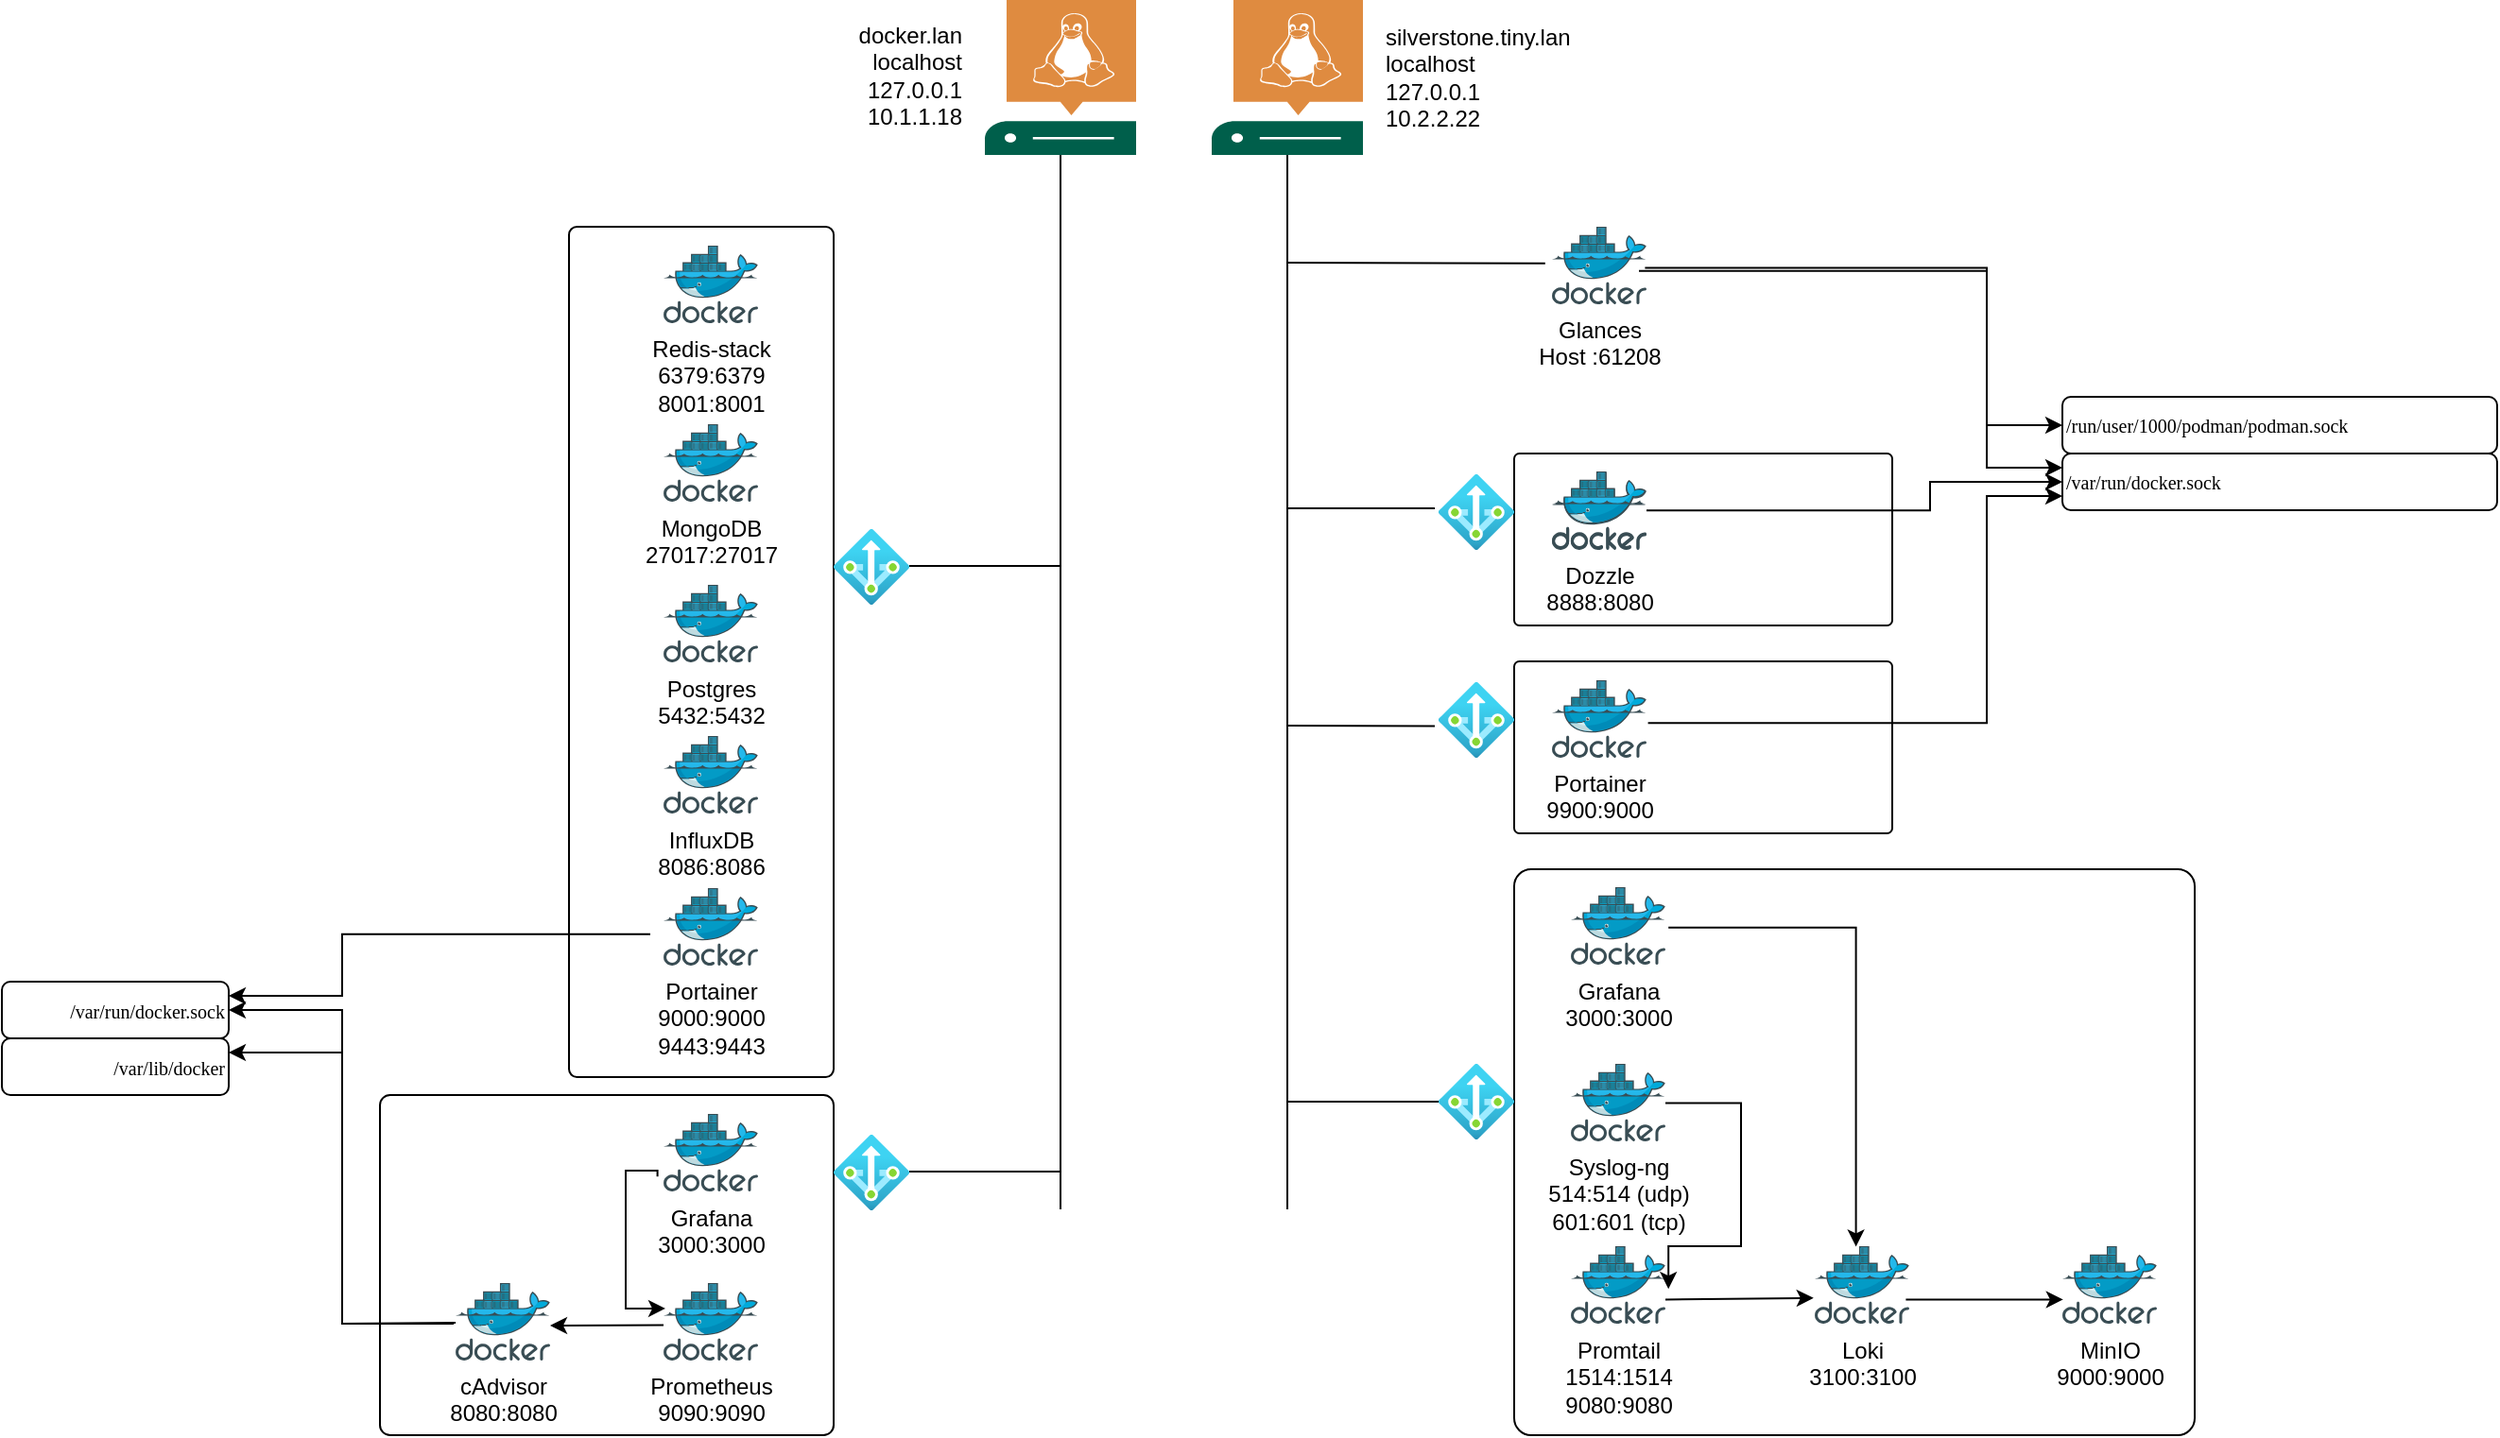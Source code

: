 <mxfile version="24.2.7" type="github">
  <diagram name="Page-1" id="xcAeZ0c_36jicNpxhuPr">
    <mxGraphModel dx="1767" dy="853" grid="1" gridSize="10" guides="1" tooltips="1" connect="1" arrows="1" fold="1" page="1" pageScale="1" pageWidth="827" pageHeight="1169" math="0" shadow="0">
      <root>
        <mxCell id="0" />
        <mxCell id="1" parent="0" />
        <mxCell id="pyQKvO4d3ydewZ7Dew-t-59" value="" style="rounded=1;whiteSpace=wrap;html=1;arcSize=3;" vertex="1" parent="1">
          <mxGeometry x="300" y="320" width="140" height="450" as="geometry" />
        </mxCell>
        <mxCell id="pyQKvO4d3ydewZ7Dew-t-25" value="" style="rounded=1;whiteSpace=wrap;html=1;arcSize=3;" vertex="1" parent="1">
          <mxGeometry x="800" y="440" width="200" height="91" as="geometry" />
        </mxCell>
        <mxCell id="pyQKvO4d3ydewZ7Dew-t-26" value="Portainer&lt;div&gt;9900:9000&lt;/div&gt;" style="image;sketch=0;aspect=fixed;html=1;points=[];align=center;fontSize=12;image=img/lib/mscae/Docker.svg;" vertex="1" parent="1">
          <mxGeometry x="820" y="450" width="50" height="41" as="geometry" />
        </mxCell>
        <mxCell id="pyQKvO4d3ydewZ7Dew-t-27" value="" style="image;aspect=fixed;html=1;points=[];align=center;fontSize=12;image=img/lib/azure2/networking/NAT.svg;" vertex="1" parent="1">
          <mxGeometry x="760" y="451" width="40" height="40" as="geometry" />
        </mxCell>
        <mxCell id="pyQKvO4d3ydewZ7Dew-t-23" value="" style="rounded=1;whiteSpace=wrap;html=1;arcSize=3;" vertex="1" parent="1">
          <mxGeometry x="800" y="550" width="200" height="91" as="geometry" />
        </mxCell>
        <mxCell id="pyQKvO4d3ydewZ7Dew-t-21" value="" style="rounded=1;whiteSpace=wrap;html=1;arcSize=3;" vertex="1" parent="1">
          <mxGeometry x="800" y="660" width="360" height="299.5" as="geometry" />
        </mxCell>
        <mxCell id="pyQKvO4d3ydewZ7Dew-t-1" value="Glances&lt;div&gt;Host :61208&lt;/div&gt;" style="image;sketch=0;aspect=fixed;html=1;points=[];align=center;fontSize=12;image=img/lib/mscae/Docker.svg;" vertex="1" parent="1">
          <mxGeometry x="820" y="320" width="50" height="41" as="geometry" />
        </mxCell>
        <mxCell id="pyQKvO4d3ydewZ7Dew-t-2" value="Dozzle&lt;div&gt;8888:8080&lt;/div&gt;" style="image;sketch=0;aspect=fixed;html=1;points=[];align=center;fontSize=12;image=img/lib/mscae/Docker.svg;" vertex="1" parent="1">
          <mxGeometry x="820" y="449.5" width="50" height="41" as="geometry" />
        </mxCell>
        <mxCell id="pyQKvO4d3ydewZ7Dew-t-3" value="Grafana&lt;div&gt;3000:3000&lt;/div&gt;" style="image;sketch=0;aspect=fixed;html=1;points=[];align=center;fontSize=12;image=img/lib/mscae/Docker.svg;" vertex="1" parent="1">
          <mxGeometry x="830" y="669.5" width="50" height="41" as="geometry" />
        </mxCell>
        <mxCell id="pyQKvO4d3ydewZ7Dew-t-4" value="Loki&lt;div&gt;3100:3100&lt;/div&gt;" style="image;sketch=0;aspect=fixed;html=1;points=[];align=center;fontSize=12;image=img/lib/mscae/Docker.svg;" vertex="1" parent="1">
          <mxGeometry x="959" y="859.5" width="50" height="41" as="geometry" />
        </mxCell>
        <mxCell id="pyQKvO4d3ydewZ7Dew-t-5" value="MinIO&lt;div&gt;9000:9000&lt;/div&gt;" style="image;sketch=0;aspect=fixed;html=1;points=[];align=center;fontSize=12;image=img/lib/mscae/Docker.svg;" vertex="1" parent="1">
          <mxGeometry x="1090" y="859.5" width="50" height="41" as="geometry" />
        </mxCell>
        <mxCell id="pyQKvO4d3ydewZ7Dew-t-6" value="Portainer&lt;div&gt;9900:9000&lt;/div&gt;" style="image;sketch=0;aspect=fixed;html=1;points=[];align=center;fontSize=12;image=img/lib/mscae/Docker.svg;" vertex="1" parent="1">
          <mxGeometry x="820" y="560" width="50" height="41" as="geometry" />
        </mxCell>
        <mxCell id="pyQKvO4d3ydewZ7Dew-t-7" value="Promtail&lt;div&gt;1514:1514&lt;/div&gt;&lt;div&gt;9080:9080&lt;/div&gt;" style="image;sketch=0;aspect=fixed;html=1;points=[];align=center;fontSize=12;image=img/lib/mscae/Docker.svg;" vertex="1" parent="1">
          <mxGeometry x="830" y="859.5" width="50" height="41" as="geometry" />
        </mxCell>
        <mxCell id="pyQKvO4d3ydewZ7Dew-t-8" value="Syslog-ng&lt;div&gt;514:514 (udp)&lt;/div&gt;&lt;div&gt;601:601 (tcp)&lt;/div&gt;" style="image;sketch=0;aspect=fixed;html=1;points=[];align=center;fontSize=12;image=img/lib/mscae/Docker.svg;" vertex="1" parent="1">
          <mxGeometry x="830" y="763" width="50" height="41" as="geometry" />
        </mxCell>
        <mxCell id="pyQKvO4d3ydewZ7Dew-t-9" value="/var/run/docker.sock" style="rounded=1;whiteSpace=wrap;html=1;align=left;fontFamily=Verdana;fontSize=10;" vertex="1" parent="1">
          <mxGeometry x="1090" y="440" width="230" height="30" as="geometry" />
        </mxCell>
        <mxCell id="pyQKvO4d3ydewZ7Dew-t-11" value="/run/user/1000/podman/podman.sock" style="rounded=1;whiteSpace=wrap;html=1;align=left;fontFamily=Verdana;fontSize=10;" vertex="1" parent="1">
          <mxGeometry x="1090" y="410" width="230" height="30" as="geometry" />
        </mxCell>
        <mxCell id="pyQKvO4d3ydewZ7Dew-t-13" value="" style="orthogonalLoop=1;jettySize=auto;html=1;rounded=0;entryX=0;entryY=0.5;entryDx=0;entryDy=0;exitX=0.984;exitY=0.532;exitDx=0;exitDy=0;exitPerimeter=0;edgeStyle=orthogonalEdgeStyle;" edge="1" parent="1" source="pyQKvO4d3ydewZ7Dew-t-1" target="pyQKvO4d3ydewZ7Dew-t-11">
          <mxGeometry width="80" relative="1" as="geometry">
            <mxPoint x="920" y="380" as="sourcePoint" />
            <mxPoint x="1014" y="424.5" as="targetPoint" />
            <Array as="points">
              <mxPoint x="1050" y="342" />
              <mxPoint x="1050" y="425" />
            </Array>
          </mxGeometry>
        </mxCell>
        <mxCell id="pyQKvO4d3ydewZ7Dew-t-14" value="" style="orthogonalLoop=1;jettySize=auto;html=1;rounded=0;exitX=0.92;exitY=0.571;exitDx=0;exitDy=0;exitPerimeter=0;entryX=0;entryY=0.25;entryDx=0;entryDy=0;edgeStyle=orthogonalEdgeStyle;" edge="1" parent="1" source="pyQKvO4d3ydewZ7Dew-t-1" target="pyQKvO4d3ydewZ7Dew-t-9">
          <mxGeometry width="80" relative="1" as="geometry">
            <mxPoint x="920" y="370" as="sourcePoint" />
            <mxPoint x="1070" y="440" as="targetPoint" />
            <Array as="points">
              <mxPoint x="1050" y="343" />
              <mxPoint x="1050" y="447" />
            </Array>
          </mxGeometry>
        </mxCell>
        <mxCell id="pyQKvO4d3ydewZ7Dew-t-15" value="" style="orthogonalLoop=1;jettySize=auto;html=1;rounded=0;exitX=1;exitY=0.502;exitDx=0;exitDy=0;exitPerimeter=0;entryX=0;entryY=0.5;entryDx=0;entryDy=0;edgeStyle=orthogonalEdgeStyle;" edge="1" parent="1" source="pyQKvO4d3ydewZ7Dew-t-2" target="pyQKvO4d3ydewZ7Dew-t-9">
          <mxGeometry width="80" relative="1" as="geometry">
            <mxPoint x="890" y="421" as="sourcePoint" />
            <mxPoint x="1050" y="460" as="targetPoint" />
            <Array as="points">
              <mxPoint x="1020" y="470" />
              <mxPoint x="1020" y="455" />
            </Array>
          </mxGeometry>
        </mxCell>
        <mxCell id="pyQKvO4d3ydewZ7Dew-t-16" value="" style="orthogonalLoop=1;jettySize=auto;html=1;rounded=0;exitX=1.016;exitY=0.551;exitDx=0;exitDy=0;exitPerimeter=0;entryX=0;entryY=0.75;entryDx=0;entryDy=0;edgeStyle=orthogonalEdgeStyle;" edge="1" parent="1" source="pyQKvO4d3ydewZ7Dew-t-6" target="pyQKvO4d3ydewZ7Dew-t-9">
          <mxGeometry width="80" relative="1" as="geometry">
            <mxPoint x="880" y="501" as="sourcePoint" />
            <mxPoint x="1070" y="480" as="targetPoint" />
            <Array as="points">
              <mxPoint x="1050" y="583" />
              <mxPoint x="1050" y="463" />
            </Array>
          </mxGeometry>
        </mxCell>
        <mxCell id="pyQKvO4d3ydewZ7Dew-t-17" value="" style="orthogonalLoop=1;jettySize=auto;html=1;rounded=0;exitX=1;exitY=0.505;exitDx=0;exitDy=0;exitPerimeter=0;entryX=1.032;entryY=0.551;entryDx=0;entryDy=0;entryPerimeter=0;edgeStyle=orthogonalEdgeStyle;" edge="1" parent="1" source="pyQKvO4d3ydewZ7Dew-t-8" target="pyQKvO4d3ydewZ7Dew-t-7">
          <mxGeometry width="80" relative="1" as="geometry">
            <mxPoint x="891" y="612.5" as="sourcePoint" />
            <mxPoint x="1110" y="492.5" as="targetPoint" />
            <Array as="points">
              <mxPoint x="920" y="783.5" />
              <mxPoint x="920" y="859.5" />
              <mxPoint x="882" y="859.5" />
            </Array>
          </mxGeometry>
        </mxCell>
        <mxCell id="pyQKvO4d3ydewZ7Dew-t-18" value="" style="orthogonalLoop=1;jettySize=auto;html=1;rounded=0;exitX=1;exitY=0.688;exitDx=0;exitDy=0;exitPerimeter=0;entryX=-0.012;entryY=0.668;entryDx=0;entryDy=0;entryPerimeter=0;" edge="1" parent="1" source="pyQKvO4d3ydewZ7Dew-t-7" target="pyQKvO4d3ydewZ7Dew-t-4">
          <mxGeometry width="80" relative="1" as="geometry">
            <mxPoint x="901" y="622.5" as="sourcePoint" />
            <mxPoint x="1120" y="502.5" as="targetPoint" />
          </mxGeometry>
        </mxCell>
        <mxCell id="pyQKvO4d3ydewZ7Dew-t-19" value="" style="orthogonalLoop=1;jettySize=auto;html=1;rounded=0;exitX=0.964;exitY=0.688;exitDx=0;exitDy=0;exitPerimeter=0;entryX=0.008;entryY=0.688;entryDx=0;entryDy=0;entryPerimeter=0;" edge="1" parent="1" source="pyQKvO4d3ydewZ7Dew-t-4" target="pyQKvO4d3ydewZ7Dew-t-5">
          <mxGeometry width="80" relative="1" as="geometry">
            <mxPoint x="911" y="632.5" as="sourcePoint" />
            <mxPoint x="1130" y="512.5" as="targetPoint" />
          </mxGeometry>
        </mxCell>
        <mxCell id="pyQKvO4d3ydewZ7Dew-t-20" value="" style="orthogonalLoop=1;jettySize=auto;html=1;rounded=0;exitX=1.032;exitY=0.522;exitDx=0;exitDy=0;exitPerimeter=0;entryX=0.436;entryY=0.005;entryDx=0;entryDy=0;entryPerimeter=0;edgeStyle=orthogonalEdgeStyle;" edge="1" parent="1" source="pyQKvO4d3ydewZ7Dew-t-3" target="pyQKvO4d3ydewZ7Dew-t-4">
          <mxGeometry width="80" relative="1" as="geometry">
            <mxPoint x="921" y="642.5" as="sourcePoint" />
            <mxPoint x="1140" y="522.5" as="targetPoint" />
          </mxGeometry>
        </mxCell>
        <mxCell id="pyQKvO4d3ydewZ7Dew-t-22" value="" style="image;aspect=fixed;html=1;points=[];align=center;fontSize=12;image=img/lib/azure2/networking/NAT.svg;" vertex="1" parent="1">
          <mxGeometry x="760" y="763" width="40" height="40" as="geometry" />
        </mxCell>
        <mxCell id="pyQKvO4d3ydewZ7Dew-t-24" value="" style="image;aspect=fixed;html=1;points=[];align=center;fontSize=12;image=img/lib/azure2/networking/NAT.svg;" vertex="1" parent="1">
          <mxGeometry x="760" y="561" width="40" height="40" as="geometry" />
        </mxCell>
        <mxCell id="pyQKvO4d3ydewZ7Dew-t-28" value="" style="orthogonalLoop=1;jettySize=auto;html=1;rounded=0;endArrow=none;endFill=0;" edge="1" parent="1" source="pyQKvO4d3ydewZ7Dew-t-33">
          <mxGeometry width="80" relative="1" as="geometry">
            <mxPoint x="680" y="280" as="sourcePoint" />
            <mxPoint x="680" y="840" as="targetPoint" />
          </mxGeometry>
        </mxCell>
        <mxCell id="pyQKvO4d3ydewZ7Dew-t-29" value="" style="orthogonalLoop=1;jettySize=auto;html=1;rounded=0;endArrow=none;endFill=0;entryX=-0.072;entryY=0.473;entryDx=0;entryDy=0;entryPerimeter=0;" edge="1" parent="1" target="pyQKvO4d3ydewZ7Dew-t-1">
          <mxGeometry width="80" relative="1" as="geometry">
            <mxPoint x="680" y="339" as="sourcePoint" />
            <mxPoint x="690" y="770" as="targetPoint" />
          </mxGeometry>
        </mxCell>
        <mxCell id="pyQKvO4d3ydewZ7Dew-t-30" value="" style="orthogonalLoop=1;jettySize=auto;html=1;rounded=0;endArrow=none;endFill=0;entryX=-0.05;entryY=0.45;entryDx=0;entryDy=0;entryPerimeter=0;" edge="1" parent="1" target="pyQKvO4d3ydewZ7Dew-t-27">
          <mxGeometry width="80" relative="1" as="geometry">
            <mxPoint x="680" y="469" as="sourcePoint" />
            <mxPoint x="826" y="349" as="targetPoint" />
          </mxGeometry>
        </mxCell>
        <mxCell id="pyQKvO4d3ydewZ7Dew-t-31" value="" style="orthogonalLoop=1;jettySize=auto;html=1;rounded=0;endArrow=none;endFill=0;entryX=-0.05;entryY=0.58;entryDx=0;entryDy=0;entryPerimeter=0;" edge="1" parent="1" target="pyQKvO4d3ydewZ7Dew-t-24">
          <mxGeometry width="80" relative="1" as="geometry">
            <mxPoint x="680" y="584" as="sourcePoint" />
            <mxPoint x="836" y="359" as="targetPoint" />
          </mxGeometry>
        </mxCell>
        <mxCell id="pyQKvO4d3ydewZ7Dew-t-32" value="" style="orthogonalLoop=1;jettySize=auto;html=1;rounded=0;endArrow=none;endFill=0;" edge="1" parent="1">
          <mxGeometry width="80" relative="1" as="geometry">
            <mxPoint x="680" y="783" as="sourcePoint" />
            <mxPoint x="760" y="783" as="targetPoint" />
          </mxGeometry>
        </mxCell>
        <mxCell id="pyQKvO4d3ydewZ7Dew-t-33" value="" style="sketch=0;pointerEvents=1;shadow=0;dashed=0;html=1;strokeColor=none;fillColor=#005F4B;labelPosition=center;verticalLabelPosition=bottom;verticalAlign=top;align=center;outlineConnect=0;shape=mxgraph.veeam2.linux_server;" vertex="1" parent="1">
          <mxGeometry x="640" y="200" width="80" height="82" as="geometry" />
        </mxCell>
        <mxCell id="pyQKvO4d3ydewZ7Dew-t-34" value="silverstone.tiny.lan&lt;div&gt;localhost&lt;/div&gt;&lt;div&gt;127.0.0.1&lt;br&gt;&lt;div&gt;10.2.2.22&lt;/div&gt;&lt;/div&gt;" style="text;html=1;align=left;verticalAlign=middle;whiteSpace=wrap;rounded=0;" vertex="1" parent="1">
          <mxGeometry x="730" y="211" width="110" height="60" as="geometry" />
        </mxCell>
        <mxCell id="pyQKvO4d3ydewZ7Dew-t-35" value="" style="rounded=1;whiteSpace=wrap;html=1;arcSize=3;" vertex="1" parent="1">
          <mxGeometry x="200" y="779.5" width="240" height="180" as="geometry" />
        </mxCell>
        <mxCell id="pyQKvO4d3ydewZ7Dew-t-36" value="Grafana&lt;div&gt;3000:3000&lt;/div&gt;" style="image;sketch=0;aspect=fixed;html=1;points=[];align=center;fontSize=12;image=img/lib/mscae/Docker.svg;" vertex="1" parent="1">
          <mxGeometry x="350" y="789.5" width="50" height="41" as="geometry" />
        </mxCell>
        <mxCell id="pyQKvO4d3ydewZ7Dew-t-37" value="cAdvisor&lt;br&gt;8080:8080" style="image;sketch=0;aspect=fixed;html=1;points=[];align=center;fontSize=12;image=img/lib/mscae/Docker.svg;" vertex="1" parent="1">
          <mxGeometry x="240" y="879" width="50" height="41" as="geometry" />
        </mxCell>
        <mxCell id="pyQKvO4d3ydewZ7Dew-t-39" value="Prometheus&lt;div&gt;9090:9090&lt;/div&gt;" style="image;sketch=0;aspect=fixed;html=1;points=[];align=center;fontSize=12;image=img/lib/mscae/Docker.svg;" vertex="1" parent="1">
          <mxGeometry x="350" y="879" width="50" height="41" as="geometry" />
        </mxCell>
        <mxCell id="pyQKvO4d3ydewZ7Dew-t-42" value="" style="orthogonalLoop=1;jettySize=auto;html=1;rounded=0;exitX=0;exitY=0.544;exitDx=0;exitDy=0;exitPerimeter=0;" edge="1" parent="1" source="pyQKvO4d3ydewZ7Dew-t-39">
          <mxGeometry width="80" relative="1" as="geometry">
            <mxPoint x="421" y="642" as="sourcePoint" />
            <mxPoint x="290" y="901.5" as="targetPoint" />
          </mxGeometry>
        </mxCell>
        <mxCell id="pyQKvO4d3ydewZ7Dew-t-44" value="" style="orthogonalLoop=1;jettySize=auto;html=1;rounded=0;exitX=-0.064;exitY=0.807;exitDx=0;exitDy=0;exitPerimeter=0;entryX=0.02;entryY=0.329;entryDx=0;entryDy=0;entryPerimeter=0;edgeStyle=orthogonalEdgeStyle;" edge="1" parent="1" source="pyQKvO4d3ydewZ7Dew-t-36" target="pyQKvO4d3ydewZ7Dew-t-39">
          <mxGeometry width="80" relative="1" as="geometry">
            <mxPoint x="441" y="662" as="sourcePoint" />
            <mxPoint x="660" y="542" as="targetPoint" />
            <Array as="points">
              <mxPoint x="347" y="819.5" />
              <mxPoint x="330" y="819.5" />
              <mxPoint x="330" y="892.5" />
            </Array>
          </mxGeometry>
        </mxCell>
        <mxCell id="pyQKvO4d3ydewZ7Dew-t-46" value="Portainer&lt;div&gt;9000:9000&lt;/div&gt;&lt;div&gt;9443:9443&lt;/div&gt;" style="image;sketch=0;aspect=fixed;html=1;points=[];align=center;fontSize=12;image=img/lib/mscae/Docker.svg;" vertex="1" parent="1">
          <mxGeometry x="350" y="670" width="50" height="41" as="geometry" />
        </mxCell>
        <mxCell id="pyQKvO4d3ydewZ7Dew-t-47" value="/var/lib/docker" style="rounded=1;whiteSpace=wrap;html=1;align=right;fontFamily=Verdana;fontSize=10;" vertex="1" parent="1">
          <mxGeometry y="749.5" width="120" height="30" as="geometry" />
        </mxCell>
        <mxCell id="pyQKvO4d3ydewZ7Dew-t-48" value="/var/run/docker.sock" style="rounded=1;whiteSpace=wrap;html=1;align=right;fontFamily=Verdana;fontSize=10;" vertex="1" parent="1">
          <mxGeometry y="719.5" width="120" height="30" as="geometry" />
        </mxCell>
        <mxCell id="pyQKvO4d3ydewZ7Dew-t-49" value="" style="orthogonalLoop=1;jettySize=auto;html=1;rounded=0;exitX=-0.02;exitY=0.524;exitDx=0;exitDy=0;exitPerimeter=0;entryX=1;entryY=0.25;entryDx=0;entryDy=0;edgeStyle=orthogonalEdgeStyle;" edge="1" parent="1" source="pyQKvO4d3ydewZ7Dew-t-37" target="pyQKvO4d3ydewZ7Dew-t-47">
          <mxGeometry width="80" relative="1" as="geometry">
            <mxPoint x="30" y="852" as="sourcePoint" />
            <mxPoint x="-30" y="852" as="targetPoint" />
          </mxGeometry>
        </mxCell>
        <mxCell id="pyQKvO4d3ydewZ7Dew-t-50" value="" style="orthogonalLoop=1;jettySize=auto;html=1;rounded=0;exitX=-0.14;exitY=0.595;exitDx=0;exitDy=0;exitPerimeter=0;entryX=1;entryY=0.25;entryDx=0;entryDy=0;edgeStyle=orthogonalEdgeStyle;" edge="1" parent="1" source="pyQKvO4d3ydewZ7Dew-t-46" target="pyQKvO4d3ydewZ7Dew-t-48">
          <mxGeometry width="80" relative="1" as="geometry">
            <mxPoint x="249" y="981" as="sourcePoint" />
            <mxPoint x="50" y="818" as="targetPoint" />
            <Array as="points">
              <mxPoint x="180" y="694" />
              <mxPoint x="180" y="727" />
            </Array>
          </mxGeometry>
        </mxCell>
        <mxCell id="pyQKvO4d3ydewZ7Dew-t-52" value="MongoDB&lt;div&gt;27017:27017&lt;/div&gt;" style="image;sketch=0;aspect=fixed;html=1;points=[];align=center;fontSize=12;image=img/lib/mscae/Docker.svg;" vertex="1" parent="1">
          <mxGeometry x="350" y="424.5" width="50" height="41" as="geometry" />
        </mxCell>
        <mxCell id="pyQKvO4d3ydewZ7Dew-t-56" value="Redis-stack&lt;div&gt;6379:6379&lt;/div&gt;&lt;div&gt;8001:8001&lt;/div&gt;" style="image;sketch=0;aspect=fixed;html=1;points=[];align=center;fontSize=12;image=img/lib/mscae/Docker.svg;" vertex="1" parent="1">
          <mxGeometry x="350" y="330" width="50" height="41" as="geometry" />
        </mxCell>
        <mxCell id="pyQKvO4d3ydewZ7Dew-t-57" value="Postgres&lt;div&gt;5432:5432&lt;/div&gt;" style="image;sketch=0;aspect=fixed;html=1;points=[];align=center;fontSize=12;image=img/lib/mscae/Docker.svg;" vertex="1" parent="1">
          <mxGeometry x="350" y="509.5" width="50" height="41" as="geometry" />
        </mxCell>
        <mxCell id="pyQKvO4d3ydewZ7Dew-t-58" value="InfluxDB&lt;div&gt;8086:8086&lt;/div&gt;" style="image;sketch=0;aspect=fixed;html=1;points=[];align=center;fontSize=12;image=img/lib/mscae/Docker.svg;" vertex="1" parent="1">
          <mxGeometry x="350" y="589.5" width="50" height="41" as="geometry" />
        </mxCell>
        <mxCell id="pyQKvO4d3ydewZ7Dew-t-60" value="" style="image;aspect=fixed;html=1;points=[];align=center;fontSize=12;image=img/lib/azure2/networking/NAT.svg;" vertex="1" parent="1">
          <mxGeometry x="440" y="800.5" width="40" height="40" as="geometry" />
        </mxCell>
        <mxCell id="pyQKvO4d3ydewZ7Dew-t-61" value="" style="image;aspect=fixed;html=1;points=[];align=center;fontSize=12;image=img/lib/azure2/networking/NAT.svg;" vertex="1" parent="1">
          <mxGeometry x="440" y="480" width="40" height="40" as="geometry" />
        </mxCell>
        <mxCell id="pyQKvO4d3ydewZ7Dew-t-62" value="" style="orthogonalLoop=1;jettySize=auto;html=1;rounded=0;endArrow=none;endFill=0;" edge="1" parent="1" source="pyQKvO4d3ydewZ7Dew-t-63">
          <mxGeometry width="80" relative="1" as="geometry">
            <mxPoint x="560" y="280" as="sourcePoint" />
            <mxPoint x="560" y="840" as="targetPoint" />
          </mxGeometry>
        </mxCell>
        <mxCell id="pyQKvO4d3ydewZ7Dew-t-63" value="" style="sketch=0;pointerEvents=1;shadow=0;dashed=0;html=1;strokeColor=none;fillColor=#005F4B;labelPosition=center;verticalLabelPosition=bottom;verticalAlign=top;align=center;outlineConnect=0;shape=mxgraph.veeam2.linux_server;" vertex="1" parent="1">
          <mxGeometry x="520" y="200" width="80" height="82" as="geometry" />
        </mxCell>
        <mxCell id="pyQKvO4d3ydewZ7Dew-t-64" value="" style="orthogonalLoop=1;jettySize=auto;html=1;rounded=0;endArrow=none;endFill=0;" edge="1" parent="1">
          <mxGeometry width="80" relative="1" as="geometry">
            <mxPoint x="480" y="820" as="sourcePoint" />
            <mxPoint x="560" y="820" as="targetPoint" />
          </mxGeometry>
        </mxCell>
        <mxCell id="pyQKvO4d3ydewZ7Dew-t-65" value="" style="orthogonalLoop=1;jettySize=auto;html=1;rounded=0;endArrow=none;endFill=0;" edge="1" parent="1">
          <mxGeometry width="80" relative="1" as="geometry">
            <mxPoint x="480" y="499.5" as="sourcePoint" />
            <mxPoint x="560" y="499.5" as="targetPoint" />
          </mxGeometry>
        </mxCell>
        <mxCell id="pyQKvO4d3ydewZ7Dew-t-66" value="docker.lan&lt;div&gt;localhost&lt;/div&gt;&lt;div&gt;127.0.0.1&lt;br&gt;&lt;div&gt;10.1.1.18&lt;/div&gt;&lt;/div&gt;" style="text;html=1;align=right;verticalAlign=middle;whiteSpace=wrap;rounded=0;" vertex="1" parent="1">
          <mxGeometry x="400" y="210" width="110" height="60" as="geometry" />
        </mxCell>
        <mxCell id="pyQKvO4d3ydewZ7Dew-t-67" value="" style="orthogonalLoop=1;jettySize=auto;html=1;rounded=0;entryX=1;entryY=0.5;entryDx=0;entryDy=0;edgeStyle=orthogonalEdgeStyle;" edge="1" parent="1" target="pyQKvO4d3ydewZ7Dew-t-48">
          <mxGeometry width="80" relative="1" as="geometry">
            <mxPoint x="240" y="900" as="sourcePoint" />
            <mxPoint x="130" y="767" as="targetPoint" />
          </mxGeometry>
        </mxCell>
      </root>
    </mxGraphModel>
  </diagram>
</mxfile>
